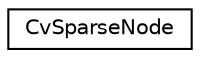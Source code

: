 digraph "Graphical Class Hierarchy"
{
 // LATEX_PDF_SIZE
  edge [fontname="Helvetica",fontsize="10",labelfontname="Helvetica",labelfontsize="10"];
  node [fontname="Helvetica",fontsize="10",shape=record];
  rankdir="LR";
  Node0 [label="CvSparseNode",height=0.2,width=0.4,color="black", fillcolor="white", style="filled",URL="$struct_cv_sparse_node.html",tooltip=" "];
}
